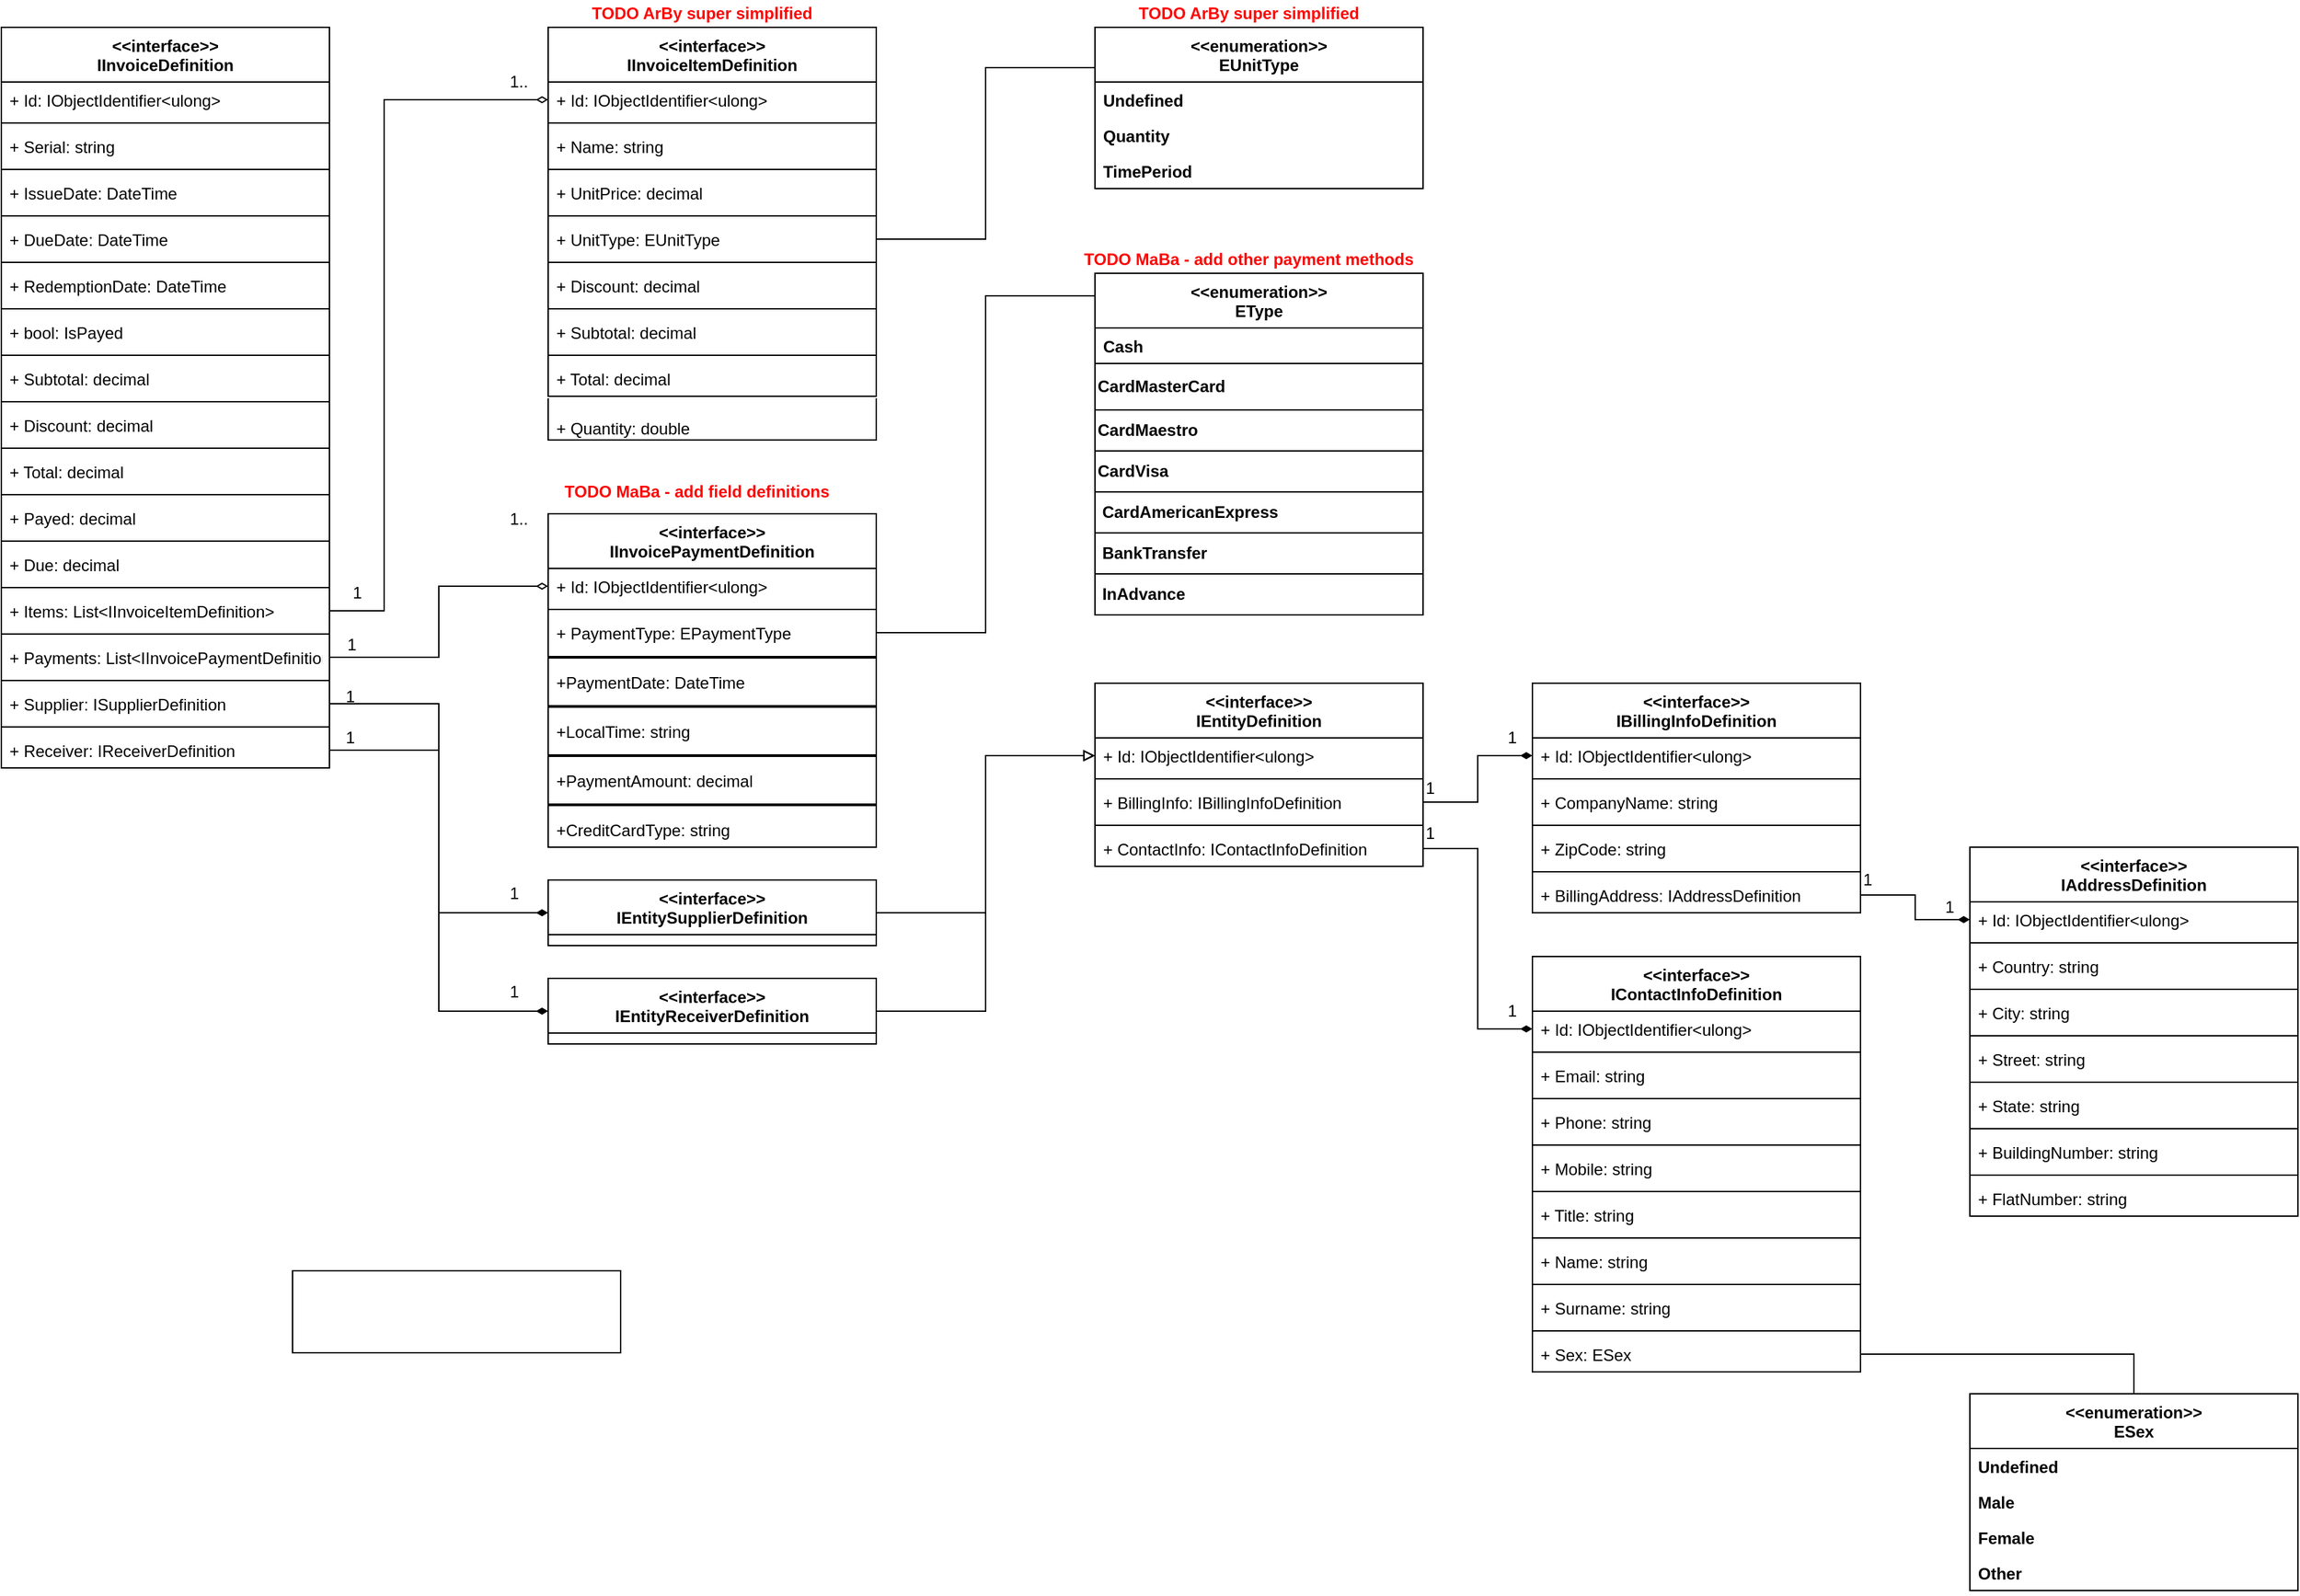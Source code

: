 <mxfile version="12.3.8" type="device" pages="1"><diagram id="HTCyNAuGH1eSI3Pylx6V" name="Page-1"><mxGraphModel dx="1422" dy="745" grid="1" gridSize="10" guides="1" tooltips="1" connect="1" arrows="1" fold="1" page="1" pageScale="1" pageWidth="827" pageHeight="1169" math="0" shadow="0"><root><mxCell id="0"/><mxCell id="1" parent="0"/><mxCell id="UdGlU49zSVN7wdz5FkX1-1" value="&lt;&lt;interface&gt;&gt;&#10;IInvoiceDefinition" style="swimlane;fontStyle=1;align=center;verticalAlign=top;childLayout=stackLayout;horizontal=1;startSize=40;horizontalStack=0;resizeParent=1;resizeParentMax=0;resizeLast=0;collapsible=1;marginBottom=0;" parent="1" vertex="1"><mxGeometry x="80" y="80" width="240" height="542" as="geometry"/></mxCell><mxCell id="UdGlU49zSVN7wdz5FkX1-2" value="+ Id: IObjectIdentifier&lt;ulong&gt;" style="text;strokeColor=none;fillColor=none;align=left;verticalAlign=top;spacingLeft=4;spacingRight=4;overflow=hidden;rotatable=0;points=[[0,0.5],[1,0.5]];portConstraint=eastwest;" parent="UdGlU49zSVN7wdz5FkX1-1" vertex="1"><mxGeometry y="40" width="240" height="26" as="geometry"/></mxCell><mxCell id="UdGlU49zSVN7wdz5FkX1-3" value="" style="line;strokeWidth=1;fillColor=none;align=left;verticalAlign=middle;spacingTop=-1;spacingLeft=3;spacingRight=3;rotatable=0;labelPosition=right;points=[];portConstraint=eastwest;" parent="UdGlU49zSVN7wdz5FkX1-1" vertex="1"><mxGeometry y="66" width="240" height="8" as="geometry"/></mxCell><mxCell id="UdGlU49zSVN7wdz5FkX1-4" value="+ Serial: string" style="text;strokeColor=none;fillColor=none;align=left;verticalAlign=top;spacingLeft=4;spacingRight=4;overflow=hidden;rotatable=0;points=[[0,0.5],[1,0.5]];portConstraint=eastwest;" parent="UdGlU49zSVN7wdz5FkX1-1" vertex="1"><mxGeometry y="74" width="240" height="26" as="geometry"/></mxCell><mxCell id="UdGlU49zSVN7wdz5FkX1-8" value="" style="line;strokeWidth=1;fillColor=none;align=left;verticalAlign=middle;spacingTop=-1;spacingLeft=3;spacingRight=3;rotatable=0;labelPosition=right;points=[];portConstraint=eastwest;" parent="UdGlU49zSVN7wdz5FkX1-1" vertex="1"><mxGeometry y="100" width="240" height="8" as="geometry"/></mxCell><mxCell id="UdGlU49zSVN7wdz5FkX1-7" value="+ IssueDate: DateTime" style="text;strokeColor=none;fillColor=none;align=left;verticalAlign=top;spacingLeft=4;spacingRight=4;overflow=hidden;rotatable=0;points=[[0,0.5],[1,0.5]];portConstraint=eastwest;" parent="UdGlU49zSVN7wdz5FkX1-1" vertex="1"><mxGeometry y="108" width="240" height="26" as="geometry"/></mxCell><mxCell id="UdGlU49zSVN7wdz5FkX1-9" value="" style="line;strokeWidth=1;fillColor=none;align=left;verticalAlign=middle;spacingTop=-1;spacingLeft=3;spacingRight=3;rotatable=0;labelPosition=right;points=[];portConstraint=eastwest;" parent="UdGlU49zSVN7wdz5FkX1-1" vertex="1"><mxGeometry y="134" width="240" height="8" as="geometry"/></mxCell><mxCell id="UdGlU49zSVN7wdz5FkX1-10" value="+ DueDate: DateTime" style="text;strokeColor=none;fillColor=none;align=left;verticalAlign=top;spacingLeft=4;spacingRight=4;overflow=hidden;rotatable=0;points=[[0,0.5],[1,0.5]];portConstraint=eastwest;" parent="UdGlU49zSVN7wdz5FkX1-1" vertex="1"><mxGeometry y="142" width="240" height="26" as="geometry"/></mxCell><mxCell id="UdGlU49zSVN7wdz5FkX1-11" value="" style="line;strokeWidth=1;fillColor=none;align=left;verticalAlign=middle;spacingTop=-1;spacingLeft=3;spacingRight=3;rotatable=0;labelPosition=right;points=[];portConstraint=eastwest;" parent="UdGlU49zSVN7wdz5FkX1-1" vertex="1"><mxGeometry y="168" width="240" height="8" as="geometry"/></mxCell><mxCell id="UdGlU49zSVN7wdz5FkX1-12" value="+ RedemptionDate: DateTime" style="text;strokeColor=none;fillColor=none;align=left;verticalAlign=top;spacingLeft=4;spacingRight=4;overflow=hidden;rotatable=0;points=[[0,0.5],[1,0.5]];portConstraint=eastwest;" parent="UdGlU49zSVN7wdz5FkX1-1" vertex="1"><mxGeometry y="176" width="240" height="26" as="geometry"/></mxCell><mxCell id="UdGlU49zSVN7wdz5FkX1-13" value="" style="line;strokeWidth=1;fillColor=none;align=left;verticalAlign=middle;spacingTop=-1;spacingLeft=3;spacingRight=3;rotatable=0;labelPosition=right;points=[];portConstraint=eastwest;" parent="UdGlU49zSVN7wdz5FkX1-1" vertex="1"><mxGeometry y="202" width="240" height="8" as="geometry"/></mxCell><mxCell id="UdGlU49zSVN7wdz5FkX1-14" value="+ bool: IsPayed" style="text;strokeColor=none;fillColor=none;align=left;verticalAlign=top;spacingLeft=4;spacingRight=4;overflow=hidden;rotatable=0;points=[[0,0.5],[1,0.5]];portConstraint=eastwest;" parent="UdGlU49zSVN7wdz5FkX1-1" vertex="1"><mxGeometry y="210" width="240" height="26" as="geometry"/></mxCell><mxCell id="UdGlU49zSVN7wdz5FkX1-15" value="" style="line;strokeWidth=1;fillColor=none;align=left;verticalAlign=middle;spacingTop=-1;spacingLeft=3;spacingRight=3;rotatable=0;labelPosition=right;points=[];portConstraint=eastwest;" parent="UdGlU49zSVN7wdz5FkX1-1" vertex="1"><mxGeometry y="236" width="240" height="8" as="geometry"/></mxCell><mxCell id="UdGlU49zSVN7wdz5FkX1-16" value="+ Subtotal: decimal" style="text;strokeColor=none;fillColor=none;align=left;verticalAlign=top;spacingLeft=4;spacingRight=4;overflow=hidden;rotatable=0;points=[[0,0.5],[1,0.5]];portConstraint=eastwest;" parent="UdGlU49zSVN7wdz5FkX1-1" vertex="1"><mxGeometry y="244" width="240" height="26" as="geometry"/></mxCell><mxCell id="UdGlU49zSVN7wdz5FkX1-17" value="" style="line;strokeWidth=1;fillColor=none;align=left;verticalAlign=middle;spacingTop=-1;spacingLeft=3;spacingRight=3;rotatable=0;labelPosition=right;points=[];portConstraint=eastwest;" parent="UdGlU49zSVN7wdz5FkX1-1" vertex="1"><mxGeometry y="270" width="240" height="8" as="geometry"/></mxCell><mxCell id="UdGlU49zSVN7wdz5FkX1-32" value="+ Discount: decimal" style="text;strokeColor=none;fillColor=none;align=left;verticalAlign=top;spacingLeft=4;spacingRight=4;overflow=hidden;rotatable=0;points=[[0,0.5],[1,0.5]];portConstraint=eastwest;" parent="UdGlU49zSVN7wdz5FkX1-1" vertex="1"><mxGeometry y="278" width="240" height="26" as="geometry"/></mxCell><mxCell id="UdGlU49zSVN7wdz5FkX1-31" value="" style="line;strokeWidth=1;fillColor=none;align=left;verticalAlign=middle;spacingTop=-1;spacingLeft=3;spacingRight=3;rotatable=0;labelPosition=right;points=[];portConstraint=eastwest;" parent="UdGlU49zSVN7wdz5FkX1-1" vertex="1"><mxGeometry y="304" width="240" height="8" as="geometry"/></mxCell><mxCell id="UdGlU49zSVN7wdz5FkX1-18" value="+ Total: decimal" style="text;strokeColor=none;fillColor=none;align=left;verticalAlign=top;spacingLeft=4;spacingRight=4;overflow=hidden;rotatable=0;points=[[0,0.5],[1,0.5]];portConstraint=eastwest;" parent="UdGlU49zSVN7wdz5FkX1-1" vertex="1"><mxGeometry y="312" width="240" height="26" as="geometry"/></mxCell><mxCell id="UdGlU49zSVN7wdz5FkX1-19" value="" style="line;strokeWidth=1;fillColor=none;align=left;verticalAlign=middle;spacingTop=-1;spacingLeft=3;spacingRight=3;rotatable=0;labelPosition=right;points=[];portConstraint=eastwest;" parent="UdGlU49zSVN7wdz5FkX1-1" vertex="1"><mxGeometry y="338" width="240" height="8" as="geometry"/></mxCell><mxCell id="UdGlU49zSVN7wdz5FkX1-20" value="+ Payed: decimal" style="text;strokeColor=none;fillColor=none;align=left;verticalAlign=top;spacingLeft=4;spacingRight=4;overflow=hidden;rotatable=0;points=[[0,0.5],[1,0.5]];portConstraint=eastwest;" parent="UdGlU49zSVN7wdz5FkX1-1" vertex="1"><mxGeometry y="346" width="240" height="26" as="geometry"/></mxCell><mxCell id="UdGlU49zSVN7wdz5FkX1-21" value="" style="line;strokeWidth=1;fillColor=none;align=left;verticalAlign=middle;spacingTop=-1;spacingLeft=3;spacingRight=3;rotatable=0;labelPosition=right;points=[];portConstraint=eastwest;" parent="UdGlU49zSVN7wdz5FkX1-1" vertex="1"><mxGeometry y="372" width="240" height="8" as="geometry"/></mxCell><mxCell id="UdGlU49zSVN7wdz5FkX1-22" value="+ Due: decimal" style="text;strokeColor=none;fillColor=none;align=left;verticalAlign=top;spacingLeft=4;spacingRight=4;overflow=hidden;rotatable=0;points=[[0,0.5],[1,0.5]];portConstraint=eastwest;" parent="UdGlU49zSVN7wdz5FkX1-1" vertex="1"><mxGeometry y="380" width="240" height="26" as="geometry"/></mxCell><mxCell id="UdGlU49zSVN7wdz5FkX1-23" value="" style="line;strokeWidth=1;fillColor=none;align=left;verticalAlign=middle;spacingTop=-1;spacingLeft=3;spacingRight=3;rotatable=0;labelPosition=right;points=[];portConstraint=eastwest;" parent="UdGlU49zSVN7wdz5FkX1-1" vertex="1"><mxGeometry y="406" width="240" height="8" as="geometry"/></mxCell><mxCell id="UdGlU49zSVN7wdz5FkX1-24" value="+ Items: List&lt;IInvoiceItemDefinition&gt;" style="text;strokeColor=none;fillColor=none;align=left;verticalAlign=top;spacingLeft=4;spacingRight=4;overflow=hidden;rotatable=0;points=[[0,0.5],[1,0.5]];portConstraint=eastwest;" parent="UdGlU49zSVN7wdz5FkX1-1" vertex="1"><mxGeometry y="414" width="240" height="26" as="geometry"/></mxCell><mxCell id="UdGlU49zSVN7wdz5FkX1-25" value="" style="line;strokeWidth=1;fillColor=none;align=left;verticalAlign=middle;spacingTop=-1;spacingLeft=3;spacingRight=3;rotatable=0;labelPosition=right;points=[];portConstraint=eastwest;" parent="UdGlU49zSVN7wdz5FkX1-1" vertex="1"><mxGeometry y="440" width="240" height="8" as="geometry"/></mxCell><mxCell id="UdGlU49zSVN7wdz5FkX1-26" value="+ Payments: List&lt;IInvoicePaymentDefinition&gt;" style="text;strokeColor=none;fillColor=none;align=left;verticalAlign=top;spacingLeft=4;spacingRight=4;overflow=hidden;rotatable=0;points=[[0,0.5],[1,0.5]];portConstraint=eastwest;" parent="UdGlU49zSVN7wdz5FkX1-1" vertex="1"><mxGeometry y="448" width="240" height="26" as="geometry"/></mxCell><mxCell id="UdGlU49zSVN7wdz5FkX1-27" value="" style="line;strokeWidth=1;fillColor=none;align=left;verticalAlign=middle;spacingTop=-1;spacingLeft=3;spacingRight=3;rotatable=0;labelPosition=right;points=[];portConstraint=eastwest;" parent="UdGlU49zSVN7wdz5FkX1-1" vertex="1"><mxGeometry y="474" width="240" height="8" as="geometry"/></mxCell><mxCell id="UdGlU49zSVN7wdz5FkX1-28" value="+ Supplier: ISupplierDefinition" style="text;strokeColor=none;fillColor=none;align=left;verticalAlign=top;spacingLeft=4;spacingRight=4;overflow=hidden;rotatable=0;points=[[0,0.5],[1,0.5]];portConstraint=eastwest;" parent="UdGlU49zSVN7wdz5FkX1-1" vertex="1"><mxGeometry y="482" width="240" height="26" as="geometry"/></mxCell><mxCell id="UdGlU49zSVN7wdz5FkX1-29" value="" style="line;strokeWidth=1;fillColor=none;align=left;verticalAlign=middle;spacingTop=-1;spacingLeft=3;spacingRight=3;rotatable=0;labelPosition=right;points=[];portConstraint=eastwest;" parent="UdGlU49zSVN7wdz5FkX1-1" vertex="1"><mxGeometry y="508" width="240" height="8" as="geometry"/></mxCell><mxCell id="UdGlU49zSVN7wdz5FkX1-30" value="+ Receiver: IReceiverDefinition" style="text;strokeColor=none;fillColor=none;align=left;verticalAlign=top;spacingLeft=4;spacingRight=4;overflow=hidden;rotatable=0;points=[[0,0.5],[1,0.5]];portConstraint=eastwest;" parent="UdGlU49zSVN7wdz5FkX1-1" vertex="1"><mxGeometry y="516" width="240" height="26" as="geometry"/></mxCell><mxCell id="UdGlU49zSVN7wdz5FkX1-33" value="&lt;&lt;interface&gt;&gt;&#10;IInvoiceItemDefinition" style="swimlane;fontStyle=1;align=center;verticalAlign=top;childLayout=stackLayout;horizontal=1;startSize=40;horizontalStack=0;resizeParent=1;resizeParentMax=0;resizeLast=0;collapsible=1;marginBottom=0;" parent="1" vertex="1"><mxGeometry x="480" y="80" width="240" height="270" as="geometry"/></mxCell><mxCell id="UdGlU49zSVN7wdz5FkX1-34" value="+ Id: IObjectIdentifier&lt;ulong&gt;" style="text;strokeColor=none;fillColor=none;align=left;verticalAlign=top;spacingLeft=4;spacingRight=4;overflow=hidden;rotatable=0;points=[[0,0.5],[1,0.5]];portConstraint=eastwest;" parent="UdGlU49zSVN7wdz5FkX1-33" vertex="1"><mxGeometry y="40" width="240" height="26" as="geometry"/></mxCell><mxCell id="UdGlU49zSVN7wdz5FkX1-35" value="" style="line;strokeWidth=1;fillColor=none;align=left;verticalAlign=middle;spacingTop=-1;spacingLeft=3;spacingRight=3;rotatable=0;labelPosition=right;points=[];portConstraint=eastwest;" parent="UdGlU49zSVN7wdz5FkX1-33" vertex="1"><mxGeometry y="66" width="240" height="8" as="geometry"/></mxCell><mxCell id="UdGlU49zSVN7wdz5FkX1-36" value="+ Name: string" style="text;strokeColor=none;fillColor=none;align=left;verticalAlign=top;spacingLeft=4;spacingRight=4;overflow=hidden;rotatable=0;points=[[0,0.5],[1,0.5]];portConstraint=eastwest;" parent="UdGlU49zSVN7wdz5FkX1-33" vertex="1"><mxGeometry y="74" width="240" height="26" as="geometry"/></mxCell><mxCell id="UdGlU49zSVN7wdz5FkX1-37" value="" style="line;strokeWidth=1;fillColor=none;align=left;verticalAlign=middle;spacingTop=-1;spacingLeft=3;spacingRight=3;rotatable=0;labelPosition=right;points=[];portConstraint=eastwest;" parent="UdGlU49zSVN7wdz5FkX1-33" vertex="1"><mxGeometry y="100" width="240" height="8" as="geometry"/></mxCell><mxCell id="UdGlU49zSVN7wdz5FkX1-38" value="+ UnitPrice: decimal" style="text;strokeColor=none;fillColor=none;align=left;verticalAlign=top;spacingLeft=4;spacingRight=4;overflow=hidden;rotatable=0;points=[[0,0.5],[1,0.5]];portConstraint=eastwest;" parent="UdGlU49zSVN7wdz5FkX1-33" vertex="1"><mxGeometry y="108" width="240" height="26" as="geometry"/></mxCell><mxCell id="UdGlU49zSVN7wdz5FkX1-75" value="" style="line;strokeWidth=1;fillColor=none;align=left;verticalAlign=middle;spacingTop=-1;spacingLeft=3;spacingRight=3;rotatable=0;labelPosition=right;points=[];portConstraint=eastwest;" parent="UdGlU49zSVN7wdz5FkX1-33" vertex="1"><mxGeometry y="134" width="240" height="8" as="geometry"/></mxCell><mxCell id="UdGlU49zSVN7wdz5FkX1-76" value="+ UnitType: EUnitType" style="text;strokeColor=none;fillColor=none;align=left;verticalAlign=top;spacingLeft=4;spacingRight=4;overflow=hidden;rotatable=0;points=[[0,0.5],[1,0.5]];portConstraint=eastwest;" parent="UdGlU49zSVN7wdz5FkX1-33" vertex="1"><mxGeometry y="142" width="240" height="26" as="geometry"/></mxCell><mxCell id="UdGlU49zSVN7wdz5FkX1-39" value="" style="line;strokeWidth=1;fillColor=none;align=left;verticalAlign=middle;spacingTop=-1;spacingLeft=3;spacingRight=3;rotatable=0;labelPosition=right;points=[];portConstraint=eastwest;" parent="UdGlU49zSVN7wdz5FkX1-33" vertex="1"><mxGeometry y="168" width="240" height="8" as="geometry"/></mxCell><mxCell id="UdGlU49zSVN7wdz5FkX1-40" value="+ Discount: decimal" style="text;strokeColor=none;fillColor=none;align=left;verticalAlign=top;spacingLeft=4;spacingRight=4;overflow=hidden;rotatable=0;points=[[0,0.5],[1,0.5]];portConstraint=eastwest;" parent="UdGlU49zSVN7wdz5FkX1-33" vertex="1"><mxGeometry y="176" width="240" height="26" as="geometry"/></mxCell><mxCell id="UdGlU49zSVN7wdz5FkX1-41" value="" style="line;strokeWidth=1;fillColor=none;align=left;verticalAlign=middle;spacingTop=-1;spacingLeft=3;spacingRight=3;rotatable=0;labelPosition=right;points=[];portConstraint=eastwest;" parent="UdGlU49zSVN7wdz5FkX1-33" vertex="1"><mxGeometry y="202" width="240" height="8" as="geometry"/></mxCell><mxCell id="UdGlU49zSVN7wdz5FkX1-42" value="+ Subtotal: decimal" style="text;strokeColor=none;fillColor=none;align=left;verticalAlign=top;spacingLeft=4;spacingRight=4;overflow=hidden;rotatable=0;points=[[0,0.5],[1,0.5]];portConstraint=eastwest;" parent="UdGlU49zSVN7wdz5FkX1-33" vertex="1"><mxGeometry y="210" width="240" height="26" as="geometry"/></mxCell><mxCell id="UdGlU49zSVN7wdz5FkX1-43" value="" style="line;strokeWidth=1;fillColor=none;align=left;verticalAlign=middle;spacingTop=-1;spacingLeft=3;spacingRight=3;rotatable=0;labelPosition=right;points=[];portConstraint=eastwest;" parent="UdGlU49zSVN7wdz5FkX1-33" vertex="1"><mxGeometry y="236" width="240" height="8" as="geometry"/></mxCell><mxCell id="UdGlU49zSVN7wdz5FkX1-44" value="+ Total: decimal" style="text;strokeColor=none;fillColor=none;align=left;verticalAlign=top;spacingLeft=4;spacingRight=4;overflow=hidden;rotatable=0;points=[[0,0.5],[1,0.5]];portConstraint=eastwest;" parent="UdGlU49zSVN7wdz5FkX1-33" vertex="1"><mxGeometry y="244" width="240" height="26" as="geometry"/></mxCell><mxCell id="UdGlU49zSVN7wdz5FkX1-63" value="&lt;&lt;interface&gt;&gt;&#10;IInvoicePaymentDefinition" style="swimlane;fontStyle=1;align=center;verticalAlign=top;childLayout=stackLayout;horizontal=1;startSize=40;horizontalStack=0;resizeParent=1;resizeParentMax=0;resizeLast=0;collapsible=1;marginBottom=0;" parent="1" vertex="1"><mxGeometry x="480" y="436" width="240" height="244" as="geometry"><mxRectangle x="480" y="380" width="250" height="40" as="alternateBounds"/></mxGeometry></mxCell><mxCell id="UdGlU49zSVN7wdz5FkX1-64" value="+ Id: IObjectIdentifier&lt;ulong&gt;" style="text;strokeColor=none;fillColor=none;align=left;verticalAlign=top;spacingLeft=4;spacingRight=4;overflow=hidden;rotatable=0;points=[[0,0.5],[1,0.5]];portConstraint=eastwest;" parent="UdGlU49zSVN7wdz5FkX1-63" vertex="1"><mxGeometry y="40" width="240" height="26" as="geometry"/></mxCell><mxCell id="UdGlU49zSVN7wdz5FkX1-73" value="" style="line;strokeWidth=1;fillColor=none;align=left;verticalAlign=middle;spacingTop=-1;spacingLeft=3;spacingRight=3;rotatable=0;labelPosition=right;points=[];portConstraint=eastwest;" parent="UdGlU49zSVN7wdz5FkX1-63" vertex="1"><mxGeometry y="66" width="240" height="8" as="geometry"/></mxCell><mxCell id="UdGlU49zSVN7wdz5FkX1-74" value="+ PaymentType: EPaymentType" style="text;strokeColor=none;fillColor=none;align=left;verticalAlign=top;spacingLeft=4;spacingRight=4;overflow=hidden;rotatable=0;points=[[0,0.5],[1,0.5]];portConstraint=eastwest;" parent="UdGlU49zSVN7wdz5FkX1-63" vertex="1"><mxGeometry y="74" width="240" height="26" as="geometry"/></mxCell><mxCell id="7f6WUjHrPYqHodbErlxK-23" value="" style="line;strokeWidth=2;html=1;fillColor=none;gradientColor=none;align=left;" parent="UdGlU49zSVN7wdz5FkX1-63" vertex="1"><mxGeometry y="100" width="240" height="10" as="geometry"/></mxCell><mxCell id="7f6WUjHrPYqHodbErlxK-17" value="+PaymentDate: DateTime" style="text;strokeColor=none;fillColor=none;align=left;verticalAlign=top;spacingLeft=4;spacingRight=4;overflow=hidden;rotatable=0;points=[[0,0.5],[1,0.5]];portConstraint=eastwest;" parent="UdGlU49zSVN7wdz5FkX1-63" vertex="1"><mxGeometry y="110" width="240" height="26" as="geometry"/></mxCell><mxCell id="7f6WUjHrPYqHodbErlxK-24" value="" style="line;strokeWidth=2;html=1;fillColor=none;gradientColor=none;align=left;" parent="UdGlU49zSVN7wdz5FkX1-63" vertex="1"><mxGeometry y="136" width="240" height="10" as="geometry"/></mxCell><mxCell id="7f6WUjHrPYqHodbErlxK-18" value="+LocalTime: string" style="text;strokeColor=none;fillColor=none;align=left;verticalAlign=top;spacingLeft=4;spacingRight=4;overflow=hidden;rotatable=0;points=[[0,0.5],[1,0.5]];portConstraint=eastwest;" parent="UdGlU49zSVN7wdz5FkX1-63" vertex="1"><mxGeometry y="146" width="240" height="26" as="geometry"/></mxCell><mxCell id="7f6WUjHrPYqHodbErlxK-25" value="" style="line;strokeWidth=2;html=1;fillColor=none;gradientColor=none;align=left;" parent="UdGlU49zSVN7wdz5FkX1-63" vertex="1"><mxGeometry y="172" width="240" height="10" as="geometry"/></mxCell><mxCell id="7f6WUjHrPYqHodbErlxK-19" value="+PaymentAmount: decimal" style="text;strokeColor=none;fillColor=none;align=left;verticalAlign=top;spacingLeft=4;spacingRight=4;overflow=hidden;rotatable=0;points=[[0,0.5],[1,0.5]];portConstraint=eastwest;" parent="UdGlU49zSVN7wdz5FkX1-63" vertex="1"><mxGeometry y="182" width="240" height="26" as="geometry"/></mxCell><mxCell id="7f6WUjHrPYqHodbErlxK-26" value="" style="line;strokeWidth=2;html=1;fillColor=none;gradientColor=none;align=left;" parent="UdGlU49zSVN7wdz5FkX1-63" vertex="1"><mxGeometry y="208" width="240" height="10" as="geometry"/></mxCell><mxCell id="7f6WUjHrPYqHodbErlxK-20" value="+CreditCardType: string" style="text;strokeColor=none;fillColor=none;align=left;verticalAlign=top;spacingLeft=4;spacingRight=4;overflow=hidden;rotatable=0;points=[[0,0.5],[1,0.5]];portConstraint=eastwest;" parent="UdGlU49zSVN7wdz5FkX1-63" vertex="1"><mxGeometry y="218" width="240" height="26" as="geometry"/></mxCell><mxCell id="UdGlU49zSVN7wdz5FkX1-85" value="&lt;&lt;enumeration&gt;&gt;&#10;EUnitType" style="swimlane;fontStyle=1;align=center;verticalAlign=top;childLayout=stackLayout;horizontal=1;startSize=40;horizontalStack=0;resizeParent=1;resizeParentMax=0;resizeLast=0;collapsible=1;marginBottom=0;" parent="1" vertex="1"><mxGeometry x="880" y="80" width="240" height="118" as="geometry"/></mxCell><mxCell id="UdGlU49zSVN7wdz5FkX1-86" value="Undefined" style="text;strokeColor=none;fillColor=none;align=left;verticalAlign=top;spacingLeft=4;spacingRight=4;overflow=hidden;rotatable=0;points=[[0,0.5],[1,0.5]];portConstraint=eastwest;fontStyle=1" parent="UdGlU49zSVN7wdz5FkX1-85" vertex="1"><mxGeometry y="40" width="240" height="26" as="geometry"/></mxCell><mxCell id="UdGlU49zSVN7wdz5FkX1-99" value="Quantity" style="text;strokeColor=none;fillColor=none;align=left;verticalAlign=top;spacingLeft=4;spacingRight=4;overflow=hidden;rotatable=0;points=[[0,0.5],[1,0.5]];portConstraint=eastwest;fontStyle=1" parent="UdGlU49zSVN7wdz5FkX1-85" vertex="1"><mxGeometry y="66" width="240" height="26" as="geometry"/></mxCell><mxCell id="UdGlU49zSVN7wdz5FkX1-100" value="TimePeriod" style="text;strokeColor=none;fillColor=none;align=left;verticalAlign=top;spacingLeft=4;spacingRight=4;overflow=hidden;rotatable=0;points=[[0,0.5],[1,0.5]];portConstraint=eastwest;fontStyle=1" parent="UdGlU49zSVN7wdz5FkX1-85" vertex="1"><mxGeometry y="92" width="240" height="26" as="geometry"/></mxCell><mxCell id="UdGlU49zSVN7wdz5FkX1-101" value="&lt;b&gt;&lt;font color=&quot;#ff0000&quot;&gt;TODO ArBy super simplified&lt;/font&gt;&lt;/b&gt;" style="text;html=1;resizable=0;points=[];autosize=1;align=left;verticalAlign=top;spacingTop=-4;" parent="1" vertex="1"><mxGeometry x="510" y="60" width="180" height="20" as="geometry"/></mxCell><mxCell id="UdGlU49zSVN7wdz5FkX1-103" value="&lt;b&gt;&lt;font color=&quot;#ff0000&quot;&gt;TODO ArBy super simplified&lt;/font&gt;&lt;/b&gt;" style="text;html=1;resizable=0;points=[];autosize=1;align=left;verticalAlign=top;spacingTop=-4;" parent="1" vertex="1"><mxGeometry x="910" y="60" width="180" height="20" as="geometry"/></mxCell><mxCell id="UdGlU49zSVN7wdz5FkX1-104" style="edgeStyle=orthogonalEdgeStyle;rounded=0;orthogonalLoop=1;jettySize=auto;html=1;exitX=1;exitY=0.5;exitDx=0;exitDy=0;endArrow=none;endFill=0;entryX=0;entryY=0.25;entryDx=0;entryDy=0;" parent="1" source="UdGlU49zSVN7wdz5FkX1-76" target="UdGlU49zSVN7wdz5FkX1-85" edge="1"><mxGeometry relative="1" as="geometry"><mxPoint x="930" y="280" as="targetPoint"/></mxGeometry></mxCell><mxCell id="UdGlU49zSVN7wdz5FkX1-105" style="edgeStyle=orthogonalEdgeStyle;rounded=0;orthogonalLoop=1;jettySize=auto;html=1;exitX=1;exitY=0.5;exitDx=0;exitDy=0;endArrow=diamondThin;endFill=0;entryX=0;entryY=0.5;entryDx=0;entryDy=0;" parent="1" source="UdGlU49zSVN7wdz5FkX1-24" target="UdGlU49zSVN7wdz5FkX1-34" edge="1"><mxGeometry relative="1" as="geometry"><mxPoint x="400" y="140" as="targetPoint"/><Array as="points"><mxPoint x="360" y="507"/><mxPoint x="360" y="133"/></Array></mxGeometry></mxCell><mxCell id="UdGlU49zSVN7wdz5FkX1-106" value="1" style="text;html=1;resizable=0;points=[];align=center;verticalAlign=middle;labelBackgroundColor=#ffffff;" parent="UdGlU49zSVN7wdz5FkX1-105" vertex="1" connectable="0"><mxGeometry x="-0.948" y="-1" relative="1" as="geometry"><mxPoint x="6" y="-14.5" as="offset"/></mxGeometry></mxCell><mxCell id="UdGlU49zSVN7wdz5FkX1-107" value="1.." style="text;html=1;resizable=0;points=[];autosize=1;align=left;verticalAlign=top;spacingTop=-4;" parent="1" vertex="1"><mxGeometry x="450" y="110" width="30" height="20" as="geometry"/></mxCell><mxCell id="UdGlU49zSVN7wdz5FkX1-108" value="&lt;&lt;enumeration&gt;&gt;&#10;EType" style="swimlane;fontStyle=1;align=center;verticalAlign=top;childLayout=stackLayout;horizontal=1;startSize=40;horizontalStack=0;resizeParent=1;resizeParentMax=0;resizeLast=0;collapsible=1;marginBottom=0;" parent="1" vertex="1"><mxGeometry x="880" y="260" width="240" height="66" as="geometry"/></mxCell><mxCell id="UdGlU49zSVN7wdz5FkX1-109" value="Cash" style="text;strokeColor=none;fillColor=none;align=left;verticalAlign=top;spacingLeft=4;spacingRight=4;overflow=hidden;rotatable=0;points=[[0,0.5],[1,0.5]];portConstraint=eastwest;fontStyle=1" parent="UdGlU49zSVN7wdz5FkX1-108" vertex="1"><mxGeometry y="40" width="240" height="26" as="geometry"/></mxCell><mxCell id="UdGlU49zSVN7wdz5FkX1-112" value="&lt;font color=&quot;#ff0000&quot;&gt;&lt;b&gt;TODO MaBa - add other payment methods&lt;/b&gt;&lt;/font&gt;" style="text;html=1;resizable=0;points=[];autosize=1;align=left;verticalAlign=top;spacingTop=-4;" parent="1" vertex="1"><mxGeometry x="870" y="240" width="260" height="20" as="geometry"/></mxCell><mxCell id="UdGlU49zSVN7wdz5FkX1-113" style="edgeStyle=orthogonalEdgeStyle;rounded=0;orthogonalLoop=1;jettySize=auto;html=1;exitX=1;exitY=0.5;exitDx=0;exitDy=0;endArrow=none;endFill=0;entryX=0;entryY=0.25;entryDx=0;entryDy=0;" parent="1" source="UdGlU49zSVN7wdz5FkX1-74" target="UdGlU49zSVN7wdz5FkX1-108" edge="1"><mxGeometry relative="1" as="geometry"><mxPoint x="730" y="245" as="sourcePoint"/><mxPoint x="890" y="120" as="targetPoint"/></mxGeometry></mxCell><mxCell id="UdGlU49zSVN7wdz5FkX1-114" style="edgeStyle=orthogonalEdgeStyle;rounded=0;orthogonalLoop=1;jettySize=auto;html=1;exitX=1;exitY=0.5;exitDx=0;exitDy=0;entryX=0;entryY=0.5;entryDx=0;entryDy=0;endArrow=diamondThin;endFill=0;" parent="1" source="UdGlU49zSVN7wdz5FkX1-26" target="UdGlU49zSVN7wdz5FkX1-64" edge="1"><mxGeometry relative="1" as="geometry"/></mxCell><mxCell id="UdGlU49zSVN7wdz5FkX1-116" value="1" style="text;html=1;resizable=0;points=[];align=center;verticalAlign=middle;labelBackgroundColor=#ffffff;" parent="1" vertex="1" connectable="0"><mxGeometry x="329.857" y="549.786" as="geometry"><mxPoint x="6" y="-18.5" as="offset"/></mxGeometry></mxCell><mxCell id="UdGlU49zSVN7wdz5FkX1-117" value="1.." style="text;html=1;resizable=0;points=[];autosize=1;align=left;verticalAlign=top;spacingTop=-4;" parent="1" vertex="1"><mxGeometry x="450" y="430" width="30" height="20" as="geometry"/></mxCell><mxCell id="UdGlU49zSVN7wdz5FkX1-123" value="&lt;font color=&quot;#ff0000&quot;&gt;&lt;b&gt;TODO MaBa - add field definitions&lt;/b&gt;&lt;/font&gt;" style="text;html=1;resizable=0;points=[];autosize=1;align=left;verticalAlign=top;spacingTop=-4;" parent="1" vertex="1"><mxGeometry x="490" y="410" width="210" height="20" as="geometry"/></mxCell><mxCell id="Jn_-gj_Ocvs_PYW5C9Cd-37" style="edgeStyle=orthogonalEdgeStyle;rounded=0;orthogonalLoop=1;jettySize=auto;html=1;exitX=1;exitY=0.5;exitDx=0;exitDy=0;entryX=0;entryY=0.5;entryDx=0;entryDy=0;endArrow=block;endFill=0;startArrow=none;startFill=0;" parent="1" source="Jn_-gj_Ocvs_PYW5C9Cd-1" target="Jn_-gj_Ocvs_PYW5C9Cd-18" edge="1"><mxGeometry relative="1" as="geometry"/></mxCell><mxCell id="Jn_-gj_Ocvs_PYW5C9Cd-1" value="&lt;&lt;interface&gt;&gt;&#10;IEntitySupplierDefinition" style="swimlane;fontStyle=1;align=center;verticalAlign=top;childLayout=stackLayout;horizontal=1;startSize=40;horizontalStack=0;resizeParent=1;resizeParentMax=0;resizeLast=0;collapsible=1;marginBottom=0;" parent="1" vertex="1"><mxGeometry x="480" y="704" width="240" height="48" as="geometry"/></mxCell><mxCell id="Jn_-gj_Ocvs_PYW5C9Cd-38" style="edgeStyle=orthogonalEdgeStyle;rounded=0;orthogonalLoop=1;jettySize=auto;html=1;exitX=1;exitY=0.5;exitDx=0;exitDy=0;endArrow=block;endFill=0;startArrow=none;startFill=0;entryX=0;entryY=0.5;entryDx=0;entryDy=0;" parent="1" source="Jn_-gj_Ocvs_PYW5C9Cd-15" target="Jn_-gj_Ocvs_PYW5C9Cd-18" edge="1"><mxGeometry relative="1" as="geometry"><mxPoint x="780" y="760" as="targetPoint"/></mxGeometry></mxCell><mxCell id="Jn_-gj_Ocvs_PYW5C9Cd-15" value="&lt;&lt;interface&gt;&gt;&#10;IEntityReceiverDefinition" style="swimlane;fontStyle=1;align=center;verticalAlign=top;childLayout=stackLayout;horizontal=1;startSize=40;horizontalStack=0;resizeParent=1;resizeParentMax=0;resizeLast=0;collapsible=1;marginBottom=0;" parent="1" vertex="1"><mxGeometry x="480" y="776" width="240" height="48" as="geometry"/></mxCell><mxCell id="Jn_-gj_Ocvs_PYW5C9Cd-17" value="&lt;&lt;interface&gt;&gt;&#10;IEntityDefinition" style="swimlane;fontStyle=1;align=center;verticalAlign=top;childLayout=stackLayout;horizontal=1;startSize=40;horizontalStack=0;resizeParent=1;resizeParentMax=0;resizeLast=0;collapsible=1;marginBottom=0;" parent="1" vertex="1"><mxGeometry x="880" y="560" width="240" height="134" as="geometry"/></mxCell><mxCell id="Jn_-gj_Ocvs_PYW5C9Cd-18" value="+ Id: IObjectIdentifier&lt;ulong&gt;" style="text;strokeColor=none;fillColor=none;align=left;verticalAlign=top;spacingLeft=4;spacingRight=4;overflow=hidden;rotatable=0;points=[[0,0.5],[1,0.5]];portConstraint=eastwest;" parent="Jn_-gj_Ocvs_PYW5C9Cd-17" vertex="1"><mxGeometry y="40" width="240" height="26" as="geometry"/></mxCell><mxCell id="Jn_-gj_Ocvs_PYW5C9Cd-19" value="" style="line;strokeWidth=1;fillColor=none;align=left;verticalAlign=middle;spacingTop=-1;spacingLeft=3;spacingRight=3;rotatable=0;labelPosition=right;points=[];portConstraint=eastwest;" parent="Jn_-gj_Ocvs_PYW5C9Cd-17" vertex="1"><mxGeometry y="66" width="240" height="8" as="geometry"/></mxCell><mxCell id="Jn_-gj_Ocvs_PYW5C9Cd-20" value="+ BillingInfo: IBillingInfoDefinition" style="text;strokeColor=none;fillColor=none;align=left;verticalAlign=top;spacingLeft=4;spacingRight=4;overflow=hidden;rotatable=0;points=[[0,0.5],[1,0.5]];portConstraint=eastwest;" parent="Jn_-gj_Ocvs_PYW5C9Cd-17" vertex="1"><mxGeometry y="74" width="240" height="26" as="geometry"/></mxCell><mxCell id="Jn_-gj_Ocvs_PYW5C9Cd-21" value="" style="line;strokeWidth=1;fillColor=none;align=left;verticalAlign=middle;spacingTop=-1;spacingLeft=3;spacingRight=3;rotatable=0;labelPosition=right;points=[];portConstraint=eastwest;" parent="Jn_-gj_Ocvs_PYW5C9Cd-17" vertex="1"><mxGeometry y="100" width="240" height="8" as="geometry"/></mxCell><mxCell id="Jn_-gj_Ocvs_PYW5C9Cd-22" value="+ ContactInfo: IContactInfoDefinition" style="text;strokeColor=none;fillColor=none;align=left;verticalAlign=top;spacingLeft=4;spacingRight=4;overflow=hidden;rotatable=0;points=[[0,0.5],[1,0.5]];portConstraint=eastwest;" parent="Jn_-gj_Ocvs_PYW5C9Cd-17" vertex="1"><mxGeometry y="108" width="240" height="26" as="geometry"/></mxCell><mxCell id="Jn_-gj_Ocvs_PYW5C9Cd-31" style="edgeStyle=orthogonalEdgeStyle;rounded=0;orthogonalLoop=1;jettySize=auto;html=1;exitX=1;exitY=0.5;exitDx=0;exitDy=0;entryX=0;entryY=0.5;entryDx=0;entryDy=0;endArrow=diamondThin;endFill=1;" parent="1" source="UdGlU49zSVN7wdz5FkX1-28" target="Jn_-gj_Ocvs_PYW5C9Cd-1" edge="1"><mxGeometry relative="1" as="geometry"/></mxCell><mxCell id="Jn_-gj_Ocvs_PYW5C9Cd-32" style="edgeStyle=orthogonalEdgeStyle;rounded=0;orthogonalLoop=1;jettySize=auto;html=1;exitX=1;exitY=0.5;exitDx=0;exitDy=0;entryX=0;entryY=0.5;entryDx=0;entryDy=0;endArrow=diamondThin;endFill=1;" parent="1" source="UdGlU49zSVN7wdz5FkX1-30" target="Jn_-gj_Ocvs_PYW5C9Cd-15" edge="1"><mxGeometry relative="1" as="geometry"/></mxCell><mxCell id="Jn_-gj_Ocvs_PYW5C9Cd-33" value="1" style="text;html=1;resizable=0;points=[];autosize=1;align=left;verticalAlign=top;spacingTop=-4;" parent="1" vertex="1"><mxGeometry x="330" y="560" width="20" height="20" as="geometry"/></mxCell><mxCell id="Jn_-gj_Ocvs_PYW5C9Cd-34" value="1" style="text;html=1;resizable=0;points=[];autosize=1;align=left;verticalAlign=top;spacingTop=-4;" parent="1" vertex="1"><mxGeometry x="450" y="704" width="20" height="20" as="geometry"/></mxCell><mxCell id="Jn_-gj_Ocvs_PYW5C9Cd-35" value="1" style="text;html=1;resizable=0;points=[];autosize=1;align=left;verticalAlign=top;spacingTop=-4;" parent="1" vertex="1"><mxGeometry x="330" y="590" width="20" height="20" as="geometry"/></mxCell><mxCell id="Jn_-gj_Ocvs_PYW5C9Cd-36" value="1" style="text;html=1;resizable=0;points=[];autosize=1;align=left;verticalAlign=top;spacingTop=-4;" parent="1" vertex="1"><mxGeometry x="450" y="776" width="20" height="20" as="geometry"/></mxCell><mxCell id="Jn_-gj_Ocvs_PYW5C9Cd-39" value="&lt;&lt;interface&gt;&gt;&#10;IBillingInfoDefinition" style="swimlane;fontStyle=1;align=center;verticalAlign=top;childLayout=stackLayout;horizontal=1;startSize=40;horizontalStack=0;resizeParent=1;resizeParentMax=0;resizeLast=0;collapsible=1;marginBottom=0;" parent="1" vertex="1"><mxGeometry x="1200" y="560" width="240" height="168" as="geometry"/></mxCell><mxCell id="Jn_-gj_Ocvs_PYW5C9Cd-40" value="+ Id: IObjectIdentifier&lt;ulong&gt;" style="text;strokeColor=none;fillColor=none;align=left;verticalAlign=top;spacingLeft=4;spacingRight=4;overflow=hidden;rotatable=0;points=[[0,0.5],[1,0.5]];portConstraint=eastwest;" parent="Jn_-gj_Ocvs_PYW5C9Cd-39" vertex="1"><mxGeometry y="40" width="240" height="26" as="geometry"/></mxCell><mxCell id="Jn_-gj_Ocvs_PYW5C9Cd-41" value="" style="line;strokeWidth=1;fillColor=none;align=left;verticalAlign=middle;spacingTop=-1;spacingLeft=3;spacingRight=3;rotatable=0;labelPosition=right;points=[];portConstraint=eastwest;" parent="Jn_-gj_Ocvs_PYW5C9Cd-39" vertex="1"><mxGeometry y="66" width="240" height="8" as="geometry"/></mxCell><mxCell id="Jn_-gj_Ocvs_PYW5C9Cd-42" value="+ CompanyName: string" style="text;strokeColor=none;fillColor=none;align=left;verticalAlign=top;spacingLeft=4;spacingRight=4;overflow=hidden;rotatable=0;points=[[0,0.5],[1,0.5]];portConstraint=eastwest;" parent="Jn_-gj_Ocvs_PYW5C9Cd-39" vertex="1"><mxGeometry y="74" width="240" height="26" as="geometry"/></mxCell><mxCell id="Jn_-gj_Ocvs_PYW5C9Cd-43" value="" style="line;strokeWidth=1;fillColor=none;align=left;verticalAlign=middle;spacingTop=-1;spacingLeft=3;spacingRight=3;rotatable=0;labelPosition=right;points=[];portConstraint=eastwest;" parent="Jn_-gj_Ocvs_PYW5C9Cd-39" vertex="1"><mxGeometry y="100" width="240" height="8" as="geometry"/></mxCell><mxCell id="Jn_-gj_Ocvs_PYW5C9Cd-44" value="+ ZipCode: string" style="text;strokeColor=none;fillColor=none;align=left;verticalAlign=top;spacingLeft=4;spacingRight=4;overflow=hidden;rotatable=0;points=[[0,0.5],[1,0.5]];portConstraint=eastwest;" parent="Jn_-gj_Ocvs_PYW5C9Cd-39" vertex="1"><mxGeometry y="108" width="240" height="26" as="geometry"/></mxCell><mxCell id="Jn_-gj_Ocvs_PYW5C9Cd-56" value="" style="line;strokeWidth=1;fillColor=none;align=left;verticalAlign=middle;spacingTop=-1;spacingLeft=3;spacingRight=3;rotatable=0;labelPosition=right;points=[];portConstraint=eastwest;" parent="Jn_-gj_Ocvs_PYW5C9Cd-39" vertex="1"><mxGeometry y="134" width="240" height="8" as="geometry"/></mxCell><mxCell id="Jn_-gj_Ocvs_PYW5C9Cd-57" value="+ BillingAddress: IAddressDefinition" style="text;strokeColor=none;fillColor=none;align=left;verticalAlign=top;spacingLeft=4;spacingRight=4;overflow=hidden;rotatable=0;points=[[0,0.5],[1,0.5]];portConstraint=eastwest;" parent="Jn_-gj_Ocvs_PYW5C9Cd-39" vertex="1"><mxGeometry y="142" width="240" height="26" as="geometry"/></mxCell><mxCell id="Jn_-gj_Ocvs_PYW5C9Cd-45" value="&lt;&lt;interface&gt;&gt;&#10;IContactInfoDefinition" style="swimlane;fontStyle=1;align=center;verticalAlign=top;childLayout=stackLayout;horizontal=1;startSize=40;horizontalStack=0;resizeParent=1;resizeParentMax=0;resizeLast=0;collapsible=1;marginBottom=0;" parent="1" vertex="1"><mxGeometry x="1200" y="760" width="240" height="304" as="geometry"/></mxCell><mxCell id="Jn_-gj_Ocvs_PYW5C9Cd-46" value="+ Id: IObjectIdentifier&lt;ulong&gt;" style="text;strokeColor=none;fillColor=none;align=left;verticalAlign=top;spacingLeft=4;spacingRight=4;overflow=hidden;rotatable=0;points=[[0,0.5],[1,0.5]];portConstraint=eastwest;" parent="Jn_-gj_Ocvs_PYW5C9Cd-45" vertex="1"><mxGeometry y="40" width="240" height="26" as="geometry"/></mxCell><mxCell id="Jn_-gj_Ocvs_PYW5C9Cd-47" value="" style="line;strokeWidth=1;fillColor=none;align=left;verticalAlign=middle;spacingTop=-1;spacingLeft=3;spacingRight=3;rotatable=0;labelPosition=right;points=[];portConstraint=eastwest;" parent="Jn_-gj_Ocvs_PYW5C9Cd-45" vertex="1"><mxGeometry y="66" width="240" height="8" as="geometry"/></mxCell><mxCell id="Jn_-gj_Ocvs_PYW5C9Cd-48" value="+ Email: string" style="text;strokeColor=none;fillColor=none;align=left;verticalAlign=top;spacingLeft=4;spacingRight=4;overflow=hidden;rotatable=0;points=[[0,0.5],[1,0.5]];portConstraint=eastwest;" parent="Jn_-gj_Ocvs_PYW5C9Cd-45" vertex="1"><mxGeometry y="74" width="240" height="26" as="geometry"/></mxCell><mxCell id="Jn_-gj_Ocvs_PYW5C9Cd-62" value="" style="line;strokeWidth=1;fillColor=none;align=left;verticalAlign=middle;spacingTop=-1;spacingLeft=3;spacingRight=3;rotatable=0;labelPosition=right;points=[];portConstraint=eastwest;" parent="Jn_-gj_Ocvs_PYW5C9Cd-45" vertex="1"><mxGeometry y="100" width="240" height="8" as="geometry"/></mxCell><mxCell id="Jn_-gj_Ocvs_PYW5C9Cd-61" value="+ Phone: string" style="text;strokeColor=none;fillColor=none;align=left;verticalAlign=top;spacingLeft=4;spacingRight=4;overflow=hidden;rotatable=0;points=[[0,0.5],[1,0.5]];portConstraint=eastwest;" parent="Jn_-gj_Ocvs_PYW5C9Cd-45" vertex="1"><mxGeometry y="108" width="240" height="26" as="geometry"/></mxCell><mxCell id="Jn_-gj_Ocvs_PYW5C9Cd-66" value="" style="line;strokeWidth=1;fillColor=none;align=left;verticalAlign=middle;spacingTop=-1;spacingLeft=3;spacingRight=3;rotatable=0;labelPosition=right;points=[];portConstraint=eastwest;" parent="Jn_-gj_Ocvs_PYW5C9Cd-45" vertex="1"><mxGeometry y="134" width="240" height="8" as="geometry"/></mxCell><mxCell id="Jn_-gj_Ocvs_PYW5C9Cd-65" value="+ Mobile: string" style="text;strokeColor=none;fillColor=none;align=left;verticalAlign=top;spacingLeft=4;spacingRight=4;overflow=hidden;rotatable=0;points=[[0,0.5],[1,0.5]];portConstraint=eastwest;" parent="Jn_-gj_Ocvs_PYW5C9Cd-45" vertex="1"><mxGeometry y="142" width="240" height="26" as="geometry"/></mxCell><mxCell id="Jn_-gj_Ocvs_PYW5C9Cd-72" value="" style="line;strokeWidth=1;fillColor=none;align=left;verticalAlign=middle;spacingTop=-1;spacingLeft=3;spacingRight=3;rotatable=0;labelPosition=right;points=[];portConstraint=eastwest;" parent="Jn_-gj_Ocvs_PYW5C9Cd-45" vertex="1"><mxGeometry y="168" width="240" height="8" as="geometry"/></mxCell><mxCell id="Jn_-gj_Ocvs_PYW5C9Cd-71" value="+ Title: string" style="text;strokeColor=none;fillColor=none;align=left;verticalAlign=top;spacingLeft=4;spacingRight=4;overflow=hidden;rotatable=0;points=[[0,0.5],[1,0.5]];portConstraint=eastwest;" parent="Jn_-gj_Ocvs_PYW5C9Cd-45" vertex="1"><mxGeometry y="176" width="240" height="26" as="geometry"/></mxCell><mxCell id="Jn_-gj_Ocvs_PYW5C9Cd-49" value="" style="line;strokeWidth=1;fillColor=none;align=left;verticalAlign=middle;spacingTop=-1;spacingLeft=3;spacingRight=3;rotatable=0;labelPosition=right;points=[];portConstraint=eastwest;" parent="Jn_-gj_Ocvs_PYW5C9Cd-45" vertex="1"><mxGeometry y="202" width="240" height="8" as="geometry"/></mxCell><mxCell id="Jn_-gj_Ocvs_PYW5C9Cd-73" value="+ Name: string" style="text;strokeColor=none;fillColor=none;align=left;verticalAlign=top;spacingLeft=4;spacingRight=4;overflow=hidden;rotatable=0;points=[[0,0.5],[1,0.5]];portConstraint=eastwest;" parent="Jn_-gj_Ocvs_PYW5C9Cd-45" vertex="1"><mxGeometry y="210" width="240" height="26" as="geometry"/></mxCell><mxCell id="Jn_-gj_Ocvs_PYW5C9Cd-74" value="" style="line;strokeWidth=1;fillColor=none;align=left;verticalAlign=middle;spacingTop=-1;spacingLeft=3;spacingRight=3;rotatable=0;labelPosition=right;points=[];portConstraint=eastwest;" parent="Jn_-gj_Ocvs_PYW5C9Cd-45" vertex="1"><mxGeometry y="236" width="240" height="8" as="geometry"/></mxCell><mxCell id="Jn_-gj_Ocvs_PYW5C9Cd-75" value="+ Surname: string" style="text;strokeColor=none;fillColor=none;align=left;verticalAlign=top;spacingLeft=4;spacingRight=4;overflow=hidden;rotatable=0;points=[[0,0.5],[1,0.5]];portConstraint=eastwest;" parent="Jn_-gj_Ocvs_PYW5C9Cd-45" vertex="1"><mxGeometry y="244" width="240" height="26" as="geometry"/></mxCell><mxCell id="Jn_-gj_Ocvs_PYW5C9Cd-76" value="" style="line;strokeWidth=1;fillColor=none;align=left;verticalAlign=middle;spacingTop=-1;spacingLeft=3;spacingRight=3;rotatable=0;labelPosition=right;points=[];portConstraint=eastwest;" parent="Jn_-gj_Ocvs_PYW5C9Cd-45" vertex="1"><mxGeometry y="270" width="240" height="8" as="geometry"/></mxCell><mxCell id="Jn_-gj_Ocvs_PYW5C9Cd-50" value="+ Sex: ESex" style="text;strokeColor=none;fillColor=none;align=left;verticalAlign=top;spacingLeft=4;spacingRight=4;overflow=hidden;rotatable=0;points=[[0,0.5],[1,0.5]];portConstraint=eastwest;" parent="Jn_-gj_Ocvs_PYW5C9Cd-45" vertex="1"><mxGeometry y="278" width="240" height="26" as="geometry"/></mxCell><mxCell id="Jn_-gj_Ocvs_PYW5C9Cd-51" style="edgeStyle=orthogonalEdgeStyle;rounded=0;orthogonalLoop=1;jettySize=auto;html=1;exitX=1;exitY=0.5;exitDx=0;exitDy=0;entryX=0;entryY=0.5;entryDx=0;entryDy=0;startArrow=none;startFill=0;endArrow=diamondThin;endFill=1;" parent="1" source="Jn_-gj_Ocvs_PYW5C9Cd-20" target="Jn_-gj_Ocvs_PYW5C9Cd-40" edge="1"><mxGeometry relative="1" as="geometry"/></mxCell><mxCell id="Jn_-gj_Ocvs_PYW5C9Cd-52" style="edgeStyle=orthogonalEdgeStyle;rounded=0;orthogonalLoop=1;jettySize=auto;html=1;exitX=1;exitY=0.5;exitDx=0;exitDy=0;entryX=0;entryY=0.5;entryDx=0;entryDy=0;startArrow=none;startFill=0;endArrow=diamondThin;endFill=1;" parent="1" source="Jn_-gj_Ocvs_PYW5C9Cd-22" target="Jn_-gj_Ocvs_PYW5C9Cd-46" edge="1"><mxGeometry relative="1" as="geometry"/></mxCell><mxCell id="Jn_-gj_Ocvs_PYW5C9Cd-78" value="&lt;&lt;enumeration&gt;&gt;&#10;ESex" style="swimlane;fontStyle=1;align=center;verticalAlign=top;childLayout=stackLayout;horizontal=1;startSize=40;horizontalStack=0;resizeParent=1;resizeParentMax=0;resizeLast=0;collapsible=1;marginBottom=0;" parent="1" vertex="1"><mxGeometry x="1520" y="1080" width="240" height="144" as="geometry"/></mxCell><mxCell id="Jn_-gj_Ocvs_PYW5C9Cd-79" value="Undefined" style="text;strokeColor=none;fillColor=none;align=left;verticalAlign=top;spacingLeft=4;spacingRight=4;overflow=hidden;rotatable=0;points=[[0,0.5],[1,0.5]];portConstraint=eastwest;fontStyle=1" parent="Jn_-gj_Ocvs_PYW5C9Cd-78" vertex="1"><mxGeometry y="40" width="240" height="26" as="geometry"/></mxCell><mxCell id="Jn_-gj_Ocvs_PYW5C9Cd-80" value="Male" style="text;strokeColor=none;fillColor=none;align=left;verticalAlign=top;spacingLeft=4;spacingRight=4;overflow=hidden;rotatable=0;points=[[0,0.5],[1,0.5]];portConstraint=eastwest;fontStyle=1" parent="Jn_-gj_Ocvs_PYW5C9Cd-78" vertex="1"><mxGeometry y="66" width="240" height="26" as="geometry"/></mxCell><mxCell id="Jn_-gj_Ocvs_PYW5C9Cd-81" value="Female" style="text;strokeColor=none;fillColor=none;align=left;verticalAlign=top;spacingLeft=4;spacingRight=4;overflow=hidden;rotatable=0;points=[[0,0.5],[1,0.5]];portConstraint=eastwest;fontStyle=1" parent="Jn_-gj_Ocvs_PYW5C9Cd-78" vertex="1"><mxGeometry y="92" width="240" height="26" as="geometry"/></mxCell><mxCell id="Jn_-gj_Ocvs_PYW5C9Cd-82" value="Other" style="text;strokeColor=none;fillColor=none;align=left;verticalAlign=top;spacingLeft=4;spacingRight=4;overflow=hidden;rotatable=0;points=[[0,0.5],[1,0.5]];portConstraint=eastwest;fontStyle=1" parent="Jn_-gj_Ocvs_PYW5C9Cd-78" vertex="1"><mxGeometry y="118" width="240" height="26" as="geometry"/></mxCell><mxCell id="Jn_-gj_Ocvs_PYW5C9Cd-83" style="edgeStyle=orthogonalEdgeStyle;rounded=0;orthogonalLoop=1;jettySize=auto;html=1;exitX=1;exitY=0.5;exitDx=0;exitDy=0;entryX=0.5;entryY=0;entryDx=0;entryDy=0;startArrow=none;startFill=0;endArrow=none;endFill=0;" parent="1" source="Jn_-gj_Ocvs_PYW5C9Cd-50" target="Jn_-gj_Ocvs_PYW5C9Cd-78" edge="1"><mxGeometry relative="1" as="geometry"/></mxCell><mxCell id="Jn_-gj_Ocvs_PYW5C9Cd-84" value="&lt;&lt;interface&gt;&gt;&#10;IAddressDefinition" style="swimlane;fontStyle=1;align=center;verticalAlign=top;childLayout=stackLayout;horizontal=1;startSize=40;horizontalStack=0;resizeParent=1;resizeParentMax=0;resizeLast=0;collapsible=1;marginBottom=0;" parent="1" vertex="1"><mxGeometry x="1520" y="680" width="240" height="270" as="geometry"/></mxCell><mxCell id="Jn_-gj_Ocvs_PYW5C9Cd-85" value="+ Id: IObjectIdentifier&lt;ulong&gt;" style="text;strokeColor=none;fillColor=none;align=left;verticalAlign=top;spacingLeft=4;spacingRight=4;overflow=hidden;rotatable=0;points=[[0,0.5],[1,0.5]];portConstraint=eastwest;" parent="Jn_-gj_Ocvs_PYW5C9Cd-84" vertex="1"><mxGeometry y="40" width="240" height="26" as="geometry"/></mxCell><mxCell id="Jn_-gj_Ocvs_PYW5C9Cd-86" value="" style="line;strokeWidth=1;fillColor=none;align=left;verticalAlign=middle;spacingTop=-1;spacingLeft=3;spacingRight=3;rotatable=0;labelPosition=right;points=[];portConstraint=eastwest;" parent="Jn_-gj_Ocvs_PYW5C9Cd-84" vertex="1"><mxGeometry y="66" width="240" height="8" as="geometry"/></mxCell><mxCell id="Jn_-gj_Ocvs_PYW5C9Cd-87" value="+ Country: string" style="text;strokeColor=none;fillColor=none;align=left;verticalAlign=top;spacingLeft=4;spacingRight=4;overflow=hidden;rotatable=0;points=[[0,0.5],[1,0.5]];portConstraint=eastwest;" parent="Jn_-gj_Ocvs_PYW5C9Cd-84" vertex="1"><mxGeometry y="74" width="240" height="26" as="geometry"/></mxCell><mxCell id="Jn_-gj_Ocvs_PYW5C9Cd-107" value="" style="line;strokeWidth=1;fillColor=none;align=left;verticalAlign=middle;spacingTop=-1;spacingLeft=3;spacingRight=3;rotatable=0;labelPosition=right;points=[];portConstraint=eastwest;" parent="Jn_-gj_Ocvs_PYW5C9Cd-84" vertex="1"><mxGeometry y="100" width="240" height="8" as="geometry"/></mxCell><mxCell id="Jn_-gj_Ocvs_PYW5C9Cd-106" value="+ City: string" style="text;strokeColor=none;fillColor=none;align=left;verticalAlign=top;spacingLeft=4;spacingRight=4;overflow=hidden;rotatable=0;points=[[0,0.5],[1,0.5]];portConstraint=eastwest;" parent="Jn_-gj_Ocvs_PYW5C9Cd-84" vertex="1"><mxGeometry y="108" width="240" height="26" as="geometry"/></mxCell><mxCell id="Jn_-gj_Ocvs_PYW5C9Cd-88" value="" style="line;strokeWidth=1;fillColor=none;align=left;verticalAlign=middle;spacingTop=-1;spacingLeft=3;spacingRight=3;rotatable=0;labelPosition=right;points=[];portConstraint=eastwest;" parent="Jn_-gj_Ocvs_PYW5C9Cd-84" vertex="1"><mxGeometry y="134" width="240" height="8" as="geometry"/></mxCell><mxCell id="Jn_-gj_Ocvs_PYW5C9Cd-89" value="+ Street: string" style="text;strokeColor=none;fillColor=none;align=left;verticalAlign=top;spacingLeft=4;spacingRight=4;overflow=hidden;rotatable=0;points=[[0,0.5],[1,0.5]];portConstraint=eastwest;" parent="Jn_-gj_Ocvs_PYW5C9Cd-84" vertex="1"><mxGeometry y="142" width="240" height="26" as="geometry"/></mxCell><mxCell id="Jn_-gj_Ocvs_PYW5C9Cd-90" value="" style="line;strokeWidth=1;fillColor=none;align=left;verticalAlign=middle;spacingTop=-1;spacingLeft=3;spacingRight=3;rotatable=0;labelPosition=right;points=[];portConstraint=eastwest;" parent="Jn_-gj_Ocvs_PYW5C9Cd-84" vertex="1"><mxGeometry y="168" width="240" height="8" as="geometry"/></mxCell><mxCell id="Jn_-gj_Ocvs_PYW5C9Cd-100" value="+ State: string" style="text;strokeColor=none;fillColor=none;align=left;verticalAlign=top;spacingLeft=4;spacingRight=4;overflow=hidden;rotatable=0;points=[[0,0.5],[1,0.5]];portConstraint=eastwest;" parent="Jn_-gj_Ocvs_PYW5C9Cd-84" vertex="1"><mxGeometry y="176" width="240" height="26" as="geometry"/></mxCell><mxCell id="Jn_-gj_Ocvs_PYW5C9Cd-101" value="" style="line;strokeWidth=1;fillColor=none;align=left;verticalAlign=middle;spacingTop=-1;spacingLeft=3;spacingRight=3;rotatable=0;labelPosition=right;points=[];portConstraint=eastwest;" parent="Jn_-gj_Ocvs_PYW5C9Cd-84" vertex="1"><mxGeometry y="202" width="240" height="8" as="geometry"/></mxCell><mxCell id="Jn_-gj_Ocvs_PYW5C9Cd-102" value="+ BuildingNumber: string" style="text;strokeColor=none;fillColor=none;align=left;verticalAlign=top;spacingLeft=4;spacingRight=4;overflow=hidden;rotatable=0;points=[[0,0.5],[1,0.5]];portConstraint=eastwest;" parent="Jn_-gj_Ocvs_PYW5C9Cd-84" vertex="1"><mxGeometry y="210" width="240" height="26" as="geometry"/></mxCell><mxCell id="Jn_-gj_Ocvs_PYW5C9Cd-103" value="" style="line;strokeWidth=1;fillColor=none;align=left;verticalAlign=middle;spacingTop=-1;spacingLeft=3;spacingRight=3;rotatable=0;labelPosition=right;points=[];portConstraint=eastwest;" parent="Jn_-gj_Ocvs_PYW5C9Cd-84" vertex="1"><mxGeometry y="236" width="240" height="8" as="geometry"/></mxCell><mxCell id="Jn_-gj_Ocvs_PYW5C9Cd-104" value="+ FlatNumber: string" style="text;strokeColor=none;fillColor=none;align=left;verticalAlign=top;spacingLeft=4;spacingRight=4;overflow=hidden;rotatable=0;points=[[0,0.5],[1,0.5]];portConstraint=eastwest;" parent="Jn_-gj_Ocvs_PYW5C9Cd-84" vertex="1"><mxGeometry y="244" width="240" height="26" as="geometry"/></mxCell><mxCell id="Jn_-gj_Ocvs_PYW5C9Cd-92" value="1" style="text;html=1;resizable=0;points=[];autosize=1;align=left;verticalAlign=top;spacingTop=-4;" parent="1" vertex="1"><mxGeometry x="1120" y="627" width="20" height="20" as="geometry"/></mxCell><mxCell id="Jn_-gj_Ocvs_PYW5C9Cd-93" value="1" style="text;html=1;resizable=0;points=[];autosize=1;align=left;verticalAlign=top;spacingTop=-4;" parent="1" vertex="1"><mxGeometry x="1120" y="660" width="20" height="20" as="geometry"/></mxCell><mxCell id="Jn_-gj_Ocvs_PYW5C9Cd-94" value="1" style="text;html=1;resizable=0;points=[];autosize=1;align=left;verticalAlign=top;spacingTop=-4;" parent="1" vertex="1"><mxGeometry x="1180" y="590" width="20" height="20" as="geometry"/></mxCell><mxCell id="Jn_-gj_Ocvs_PYW5C9Cd-95" value="1" style="text;html=1;resizable=0;points=[];autosize=1;align=left;verticalAlign=top;spacingTop=-4;" parent="1" vertex="1"><mxGeometry x="1180" y="790" width="20" height="20" as="geometry"/></mxCell><mxCell id="Jn_-gj_Ocvs_PYW5C9Cd-96" style="edgeStyle=orthogonalEdgeStyle;rounded=0;orthogonalLoop=1;jettySize=auto;html=1;exitX=1;exitY=0.5;exitDx=0;exitDy=0;entryX=0;entryY=0.5;entryDx=0;entryDy=0;startArrow=none;startFill=0;endArrow=diamondThin;endFill=1;" parent="1" source="Jn_-gj_Ocvs_PYW5C9Cd-57" target="Jn_-gj_Ocvs_PYW5C9Cd-85" edge="1"><mxGeometry relative="1" as="geometry"/></mxCell><mxCell id="Jn_-gj_Ocvs_PYW5C9Cd-97" value="1" style="text;html=1;resizable=0;points=[];autosize=1;align=left;verticalAlign=top;spacingTop=-4;" parent="1" vertex="1"><mxGeometry x="1440" y="694" width="20" height="20" as="geometry"/></mxCell><mxCell id="Jn_-gj_Ocvs_PYW5C9Cd-98" value="1" style="text;html=1;resizable=0;points=[];autosize=1;align=left;verticalAlign=top;spacingTop=-4;" parent="1" vertex="1"><mxGeometry x="1500" y="714" width="20" height="20" as="geometry"/></mxCell><mxCell id="oeVrOrVLsURjIcQldBAQ-9" value="+ Quantity: double" style="text;strokeColor=none;fillColor=none;align=left;verticalAlign=top;spacingLeft=4;spacingRight=4;overflow=hidden;rotatable=0;points=[[0,0.5],[1,0.5]];portConstraint=eastwest;" parent="1" vertex="1"><mxGeometry x="480" y="360" width="240" height="30" as="geometry"/></mxCell><mxCell id="oeVrOrVLsURjIcQldBAQ-19" value="" style="shape=partialRectangle;whiteSpace=wrap;html=1;bottom=1;right=1;left=1;top=0;fillColor=none;routingCenterX=-0.5;" parent="1" vertex="1"><mxGeometry x="480" y="352" width="240" height="30" as="geometry"/></mxCell><mxCell id="uxsArTb0PAjFgMlbFNhR-1" value="" style="rounded=0;whiteSpace=wrap;html=1;" vertex="1" parent="1"><mxGeometry x="293" y="990" width="240" height="60" as="geometry"/></mxCell><mxCell id="uxsArTb0PAjFgMlbFNhR-2" value="CardMasterCard" style="shape=partialRectangle;whiteSpace=wrap;html=1;bottom=1;right=1;left=1;top=0;fillColor=none;routingCenterX=-0.5;align=left;fontStyle=1" vertex="1" parent="1"><mxGeometry x="880" y="326" width="240" height="34" as="geometry"/></mxCell><mxCell id="uxsArTb0PAjFgMlbFNhR-3" value="&lt;b&gt;CardMaestro&lt;/b&gt;" style="shape=partialRectangle;whiteSpace=wrap;html=1;bottom=1;right=1;left=1;top=0;fillColor=none;routingCenterX=-0.5;align=left;" vertex="1" parent="1"><mxGeometry x="880" y="360" width="240" height="30" as="geometry"/></mxCell><mxCell id="uxsArTb0PAjFgMlbFNhR-4" value="CardVisa" style="shape=partialRectangle;whiteSpace=wrap;html=1;bottom=1;right=1;left=1;top=0;fillColor=none;routingCenterX=-0.5;align=left;fontStyle=1" vertex="1" parent="1"><mxGeometry x="880" y="389" width="240" height="31" as="geometry"/></mxCell><mxCell id="uxsArTb0PAjFgMlbFNhR-6" value="&lt;b&gt;&amp;nbsp;CardAmericanExpress&lt;/b&gt;" style="shape=partialRectangle;whiteSpace=wrap;html=1;bottom=1;right=1;left=1;top=0;fillColor=none;routingCenterX=-0.5;align=left;" vertex="1" parent="1"><mxGeometry x="880" y="420" width="240" height="30" as="geometry"/></mxCell><mxCell id="uxsArTb0PAjFgMlbFNhR-8" value="&lt;b&gt;&amp;nbsp;BankTransfer&lt;/b&gt;" style="shape=partialRectangle;whiteSpace=wrap;html=1;bottom=1;right=1;left=1;top=0;fillColor=none;routingCenterX=-0.5;align=left;" vertex="1" parent="1"><mxGeometry x="880" y="450" width="240" height="30" as="geometry"/></mxCell><mxCell id="uxsArTb0PAjFgMlbFNhR-11" value="&lt;b&gt;&amp;nbsp;InAdvance&lt;/b&gt;" style="shape=partialRectangle;whiteSpace=wrap;html=1;bottom=1;right=1;left=1;top=0;fillColor=none;routingCenterX=-0.5;align=left;" vertex="1" parent="1"><mxGeometry x="880" y="480" width="240" height="30" as="geometry"/></mxCell></root></mxGraphModel></diagram></mxfile>